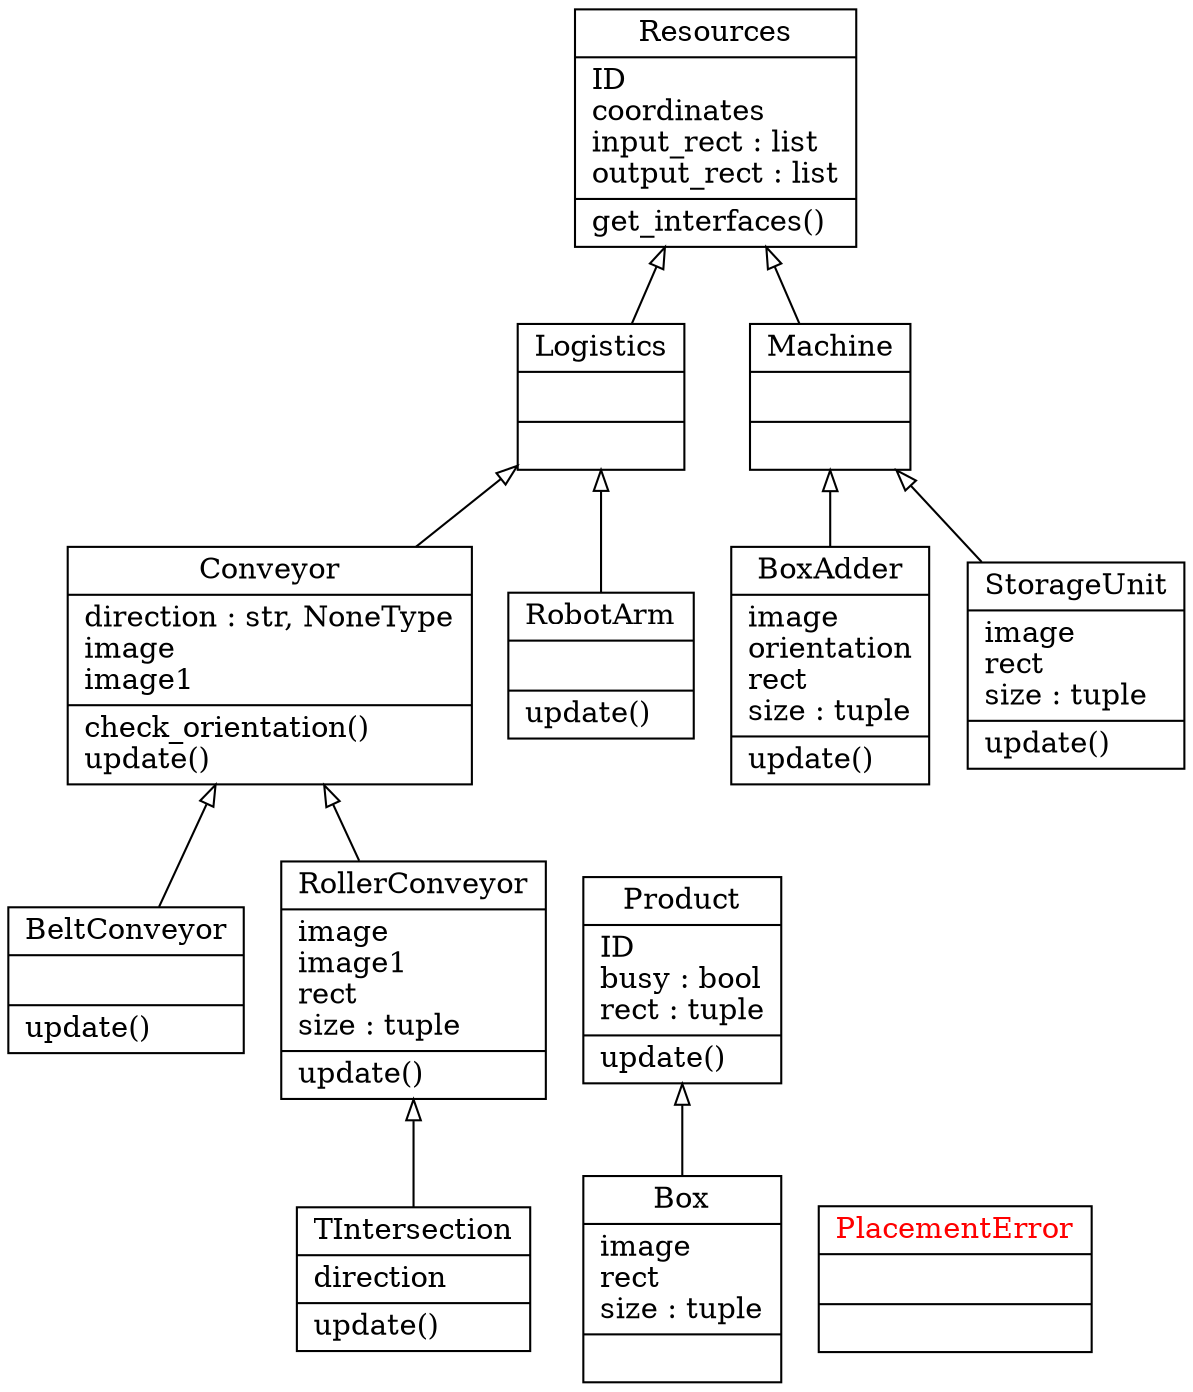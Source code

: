 digraph "classes" {
rankdir=BT
charset="utf-8"
"FactorySim.BeltConveyor" [color="black", fontcolor="black", label="{BeltConveyor|\l|update()\l}", shape="record", style="solid"];
"FactorySim.Box" [color="black", fontcolor="black", label="{Box|image\lrect\lsize : tuple\l|}", shape="record", style="solid"];
"FactorySim.BoxAdder" [color="black", fontcolor="black", label="{BoxAdder|image\lorientation\lrect\lsize : tuple\l|update()\l}", shape="record", style="solid"];
"FactorySim.Conveyor" [color="black", fontcolor="black", label="{Conveyor|direction : str, NoneType\limage\limage1\l|check_orientation()\lupdate()\l}", shape="record", style="solid"];
"FactorySim.Logistics" [color="black", fontcolor="black", label="{Logistics|\l|}", shape="record", style="solid"];
"FactorySim.Machine" [color="black", fontcolor="black", label="{Machine|\l|}", shape="record", style="solid"];
"FactorySim.PlacementError" [color="black", fontcolor="red", label="{PlacementError|\l|}", shape="record", style="solid"];
"FactorySim.Product" [color="black", fontcolor="black", label="{Product|ID\lbusy : bool\lrect : tuple\l|update()\l}", shape="record", style="solid"];
"FactorySim.Resources" [color="black", fontcolor="black", label="{Resources|ID\lcoordinates\linput_rect : list\loutput_rect : list\l|get_interfaces()\l}", shape="record", style="solid"];
"FactorySim.RobotArm" [color="black", fontcolor="black", label="{RobotArm|\l|update()\l}", shape="record", style="solid"];
"FactorySim.RollerConveyor" [color="black", fontcolor="black", label="{RollerConveyor|image\limage1\lrect\lsize : tuple\l|update()\l}", shape="record", style="solid"];
"FactorySim.StorageUnit" [color="black", fontcolor="black", label="{StorageUnit|image\lrect\lsize : tuple\l|update()\l}", shape="record", style="solid"];
"FactorySim.TIntersection" [color="black", fontcolor="black", label="{TIntersection|direction\l|update()\l}", shape="record", style="solid"];
"FactorySim.BeltConveyor" -> "FactorySim.Conveyor" [arrowhead="empty", arrowtail="none"];
"FactorySim.Box" -> "FactorySim.Product" [arrowhead="empty", arrowtail="none"];
"FactorySim.BoxAdder" -> "FactorySim.Machine" [arrowhead="empty", arrowtail="none"];
"FactorySim.Conveyor" -> "FactorySim.Logistics" [arrowhead="empty", arrowtail="none"];
"FactorySim.Logistics" -> "FactorySim.Resources" [arrowhead="empty", arrowtail="none"];
"FactorySim.Machine" -> "FactorySim.Resources" [arrowhead="empty", arrowtail="none"];
"FactorySim.RobotArm" -> "FactorySim.Logistics" [arrowhead="empty", arrowtail="none"];
"FactorySim.RollerConveyor" -> "FactorySim.Conveyor" [arrowhead="empty", arrowtail="none"];
"FactorySim.StorageUnit" -> "FactorySim.Machine" [arrowhead="empty", arrowtail="none"];
"FactorySim.TIntersection" -> "FactorySim.RollerConveyor" [arrowhead="empty", arrowtail="none"];
}
